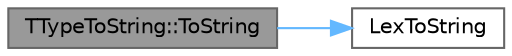 digraph "TTypeToString::ToString"
{
 // INTERACTIVE_SVG=YES
 // LATEX_PDF_SIZE
  bgcolor="transparent";
  edge [fontname=Helvetica,fontsize=10,labelfontname=Helvetica,labelfontsize=10];
  node [fontname=Helvetica,fontsize=10,shape=box,height=0.2,width=0.4];
  rankdir="LR";
  Node1 [id="Node000001",label="TTypeToString::ToString",height=0.2,width=0.4,color="gray40", fillcolor="grey60", style="filled", fontcolor="black",tooltip=" "];
  Node1 -> Node2 [id="edge1_Node000001_Node000002",color="steelblue1",style="solid",tooltip=" "];
  Node2 [id="Node000002",label="LexToString",height=0.2,width=0.4,color="grey40", fillcolor="white", style="filled",URL="$d5/dba/UnrealString_8h.html#a27c5337b7077fa459c6ac7f083a8b871",tooltip="Convert numeric types to a string."];
}
